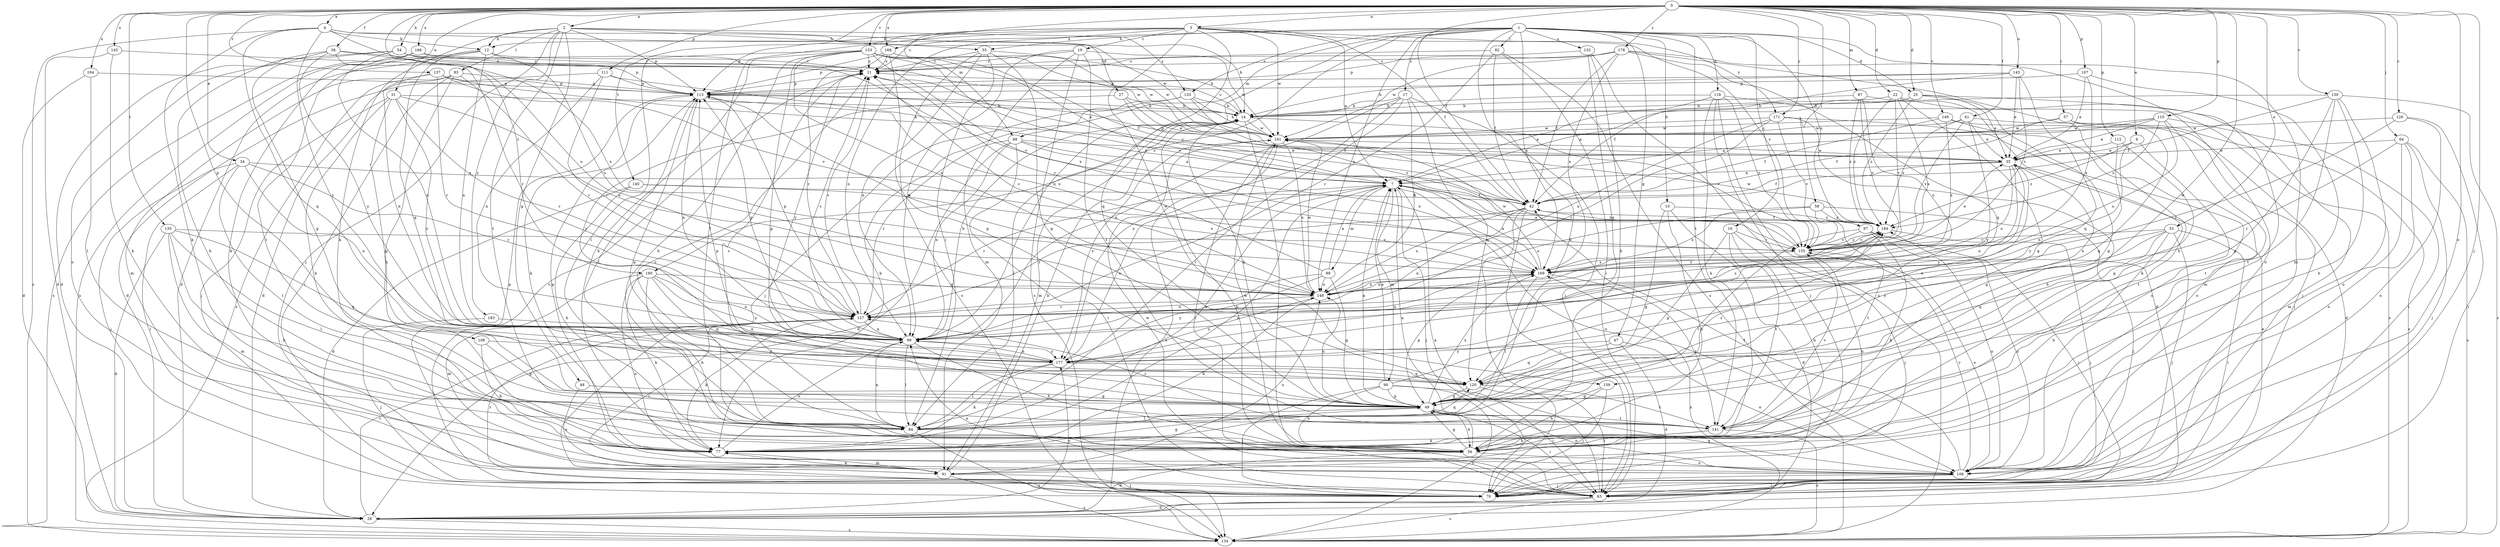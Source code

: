 strict digraph  {
0;
1;
2;
3;
4;
6;
7;
10;
12;
14;
16;
17;
19;
21;
22;
25;
27;
28;
31;
33;
34;
35;
38;
41;
42;
47;
48;
49;
54;
55;
56;
57;
58;
63;
64;
70;
77;
82;
83;
84;
87;
88;
89;
90;
91;
97;
99;
106;
107;
108;
110;
111;
112;
113;
118;
120;
126;
127;
132;
133;
134;
135;
137;
140;
141;
143;
145;
148;
149;
150;
153;
155;
159;
161;
164;
166;
168;
169;
171;
177;
178;
180;
183;
184;
0 -> 2  [label=a];
0 -> 3  [label=a];
0 -> 4  [label=a];
0 -> 6  [label=a];
0 -> 22  [label=d];
0 -> 25  [label=d];
0 -> 31  [label=e];
0 -> 33  [label=e];
0 -> 34  [label=e];
0 -> 38  [label=f];
0 -> 41  [label=f];
0 -> 42  [label=f];
0 -> 54  [label=h];
0 -> 57  [label=i];
0 -> 58  [label=i];
0 -> 64  [label=j];
0 -> 70  [label=j];
0 -> 87  [label=m];
0 -> 88  [label=m];
0 -> 106  [label=o];
0 -> 107  [label=p];
0 -> 108  [label=p];
0 -> 110  [label=p];
0 -> 111  [label=p];
0 -> 112  [label=p];
0 -> 126  [label=r];
0 -> 135  [label=t];
0 -> 137  [label=t];
0 -> 140  [label=t];
0 -> 143  [label=u];
0 -> 145  [label=u];
0 -> 149  [label=v];
0 -> 150  [label=v];
0 -> 153  [label=v];
0 -> 159  [label=w];
0 -> 164  [label=x];
0 -> 166  [label=x];
0 -> 168  [label=x];
0 -> 171  [label=y];
0 -> 178  [label=z];
0 -> 180  [label=z];
1 -> 10  [label=b];
1 -> 16  [label=c];
1 -> 17  [label=c];
1 -> 25  [label=d];
1 -> 47  [label=g];
1 -> 55  [label=h];
1 -> 63  [label=i];
1 -> 77  [label=k];
1 -> 82  [label=l];
1 -> 88  [label=m];
1 -> 97  [label=n];
1 -> 99  [label=n];
1 -> 118  [label=q];
1 -> 132  [label=s];
1 -> 133  [label=s];
1 -> 141  [label=t];
1 -> 148  [label=u];
1 -> 168  [label=x];
1 -> 169  [label=x];
1 -> 180  [label=z];
2 -> 12  [label=b];
2 -> 27  [label=d];
2 -> 48  [label=g];
2 -> 55  [label=h];
2 -> 70  [label=j];
2 -> 77  [label=k];
2 -> 83  [label=l];
2 -> 113  [label=p];
2 -> 133  [label=s];
2 -> 141  [label=t];
2 -> 183  [label=z];
3 -> 7  [label=a];
3 -> 12  [label=b];
3 -> 19  [label=c];
3 -> 21  [label=c];
3 -> 42  [label=f];
3 -> 84  [label=l];
3 -> 99  [label=n];
3 -> 113  [label=p];
3 -> 120  [label=q];
3 -> 155  [label=v];
3 -> 159  [label=w];
3 -> 161  [label=w];
3 -> 171  [label=y];
4 -> 12  [label=b];
4 -> 14  [label=b];
4 -> 77  [label=k];
4 -> 120  [label=q];
4 -> 134  [label=s];
4 -> 148  [label=u];
4 -> 161  [label=w];
4 -> 177  [label=y];
6 -> 35  [label=e];
6 -> 99  [label=n];
6 -> 141  [label=t];
6 -> 184  [label=z];
7 -> 42  [label=f];
7 -> 70  [label=j];
7 -> 89  [label=m];
7 -> 90  [label=m];
7 -> 106  [label=o];
7 -> 127  [label=r];
10 -> 28  [label=d];
10 -> 49  [label=g];
10 -> 56  [label=h];
10 -> 184  [label=z];
12 -> 21  [label=c];
12 -> 28  [label=d];
12 -> 99  [label=n];
12 -> 120  [label=q];
12 -> 134  [label=s];
12 -> 148  [label=u];
14 -> 21  [label=c];
14 -> 63  [label=i];
14 -> 84  [label=l];
14 -> 91  [label=m];
14 -> 155  [label=v];
14 -> 161  [label=w];
16 -> 49  [label=g];
16 -> 56  [label=h];
16 -> 70  [label=j];
16 -> 141  [label=t];
16 -> 155  [label=v];
17 -> 14  [label=b];
17 -> 63  [label=i];
17 -> 84  [label=l];
17 -> 99  [label=n];
17 -> 120  [label=q];
17 -> 148  [label=u];
17 -> 177  [label=y];
19 -> 21  [label=c];
19 -> 91  [label=m];
19 -> 99  [label=n];
19 -> 134  [label=s];
19 -> 141  [label=t];
19 -> 161  [label=w];
21 -> 113  [label=p];
21 -> 177  [label=y];
22 -> 14  [label=b];
22 -> 49  [label=g];
22 -> 70  [label=j];
22 -> 155  [label=v];
22 -> 169  [label=x];
22 -> 184  [label=z];
25 -> 7  [label=a];
25 -> 14  [label=b];
25 -> 35  [label=e];
25 -> 49  [label=g];
25 -> 91  [label=m];
25 -> 184  [label=z];
27 -> 14  [label=b];
27 -> 35  [label=e];
27 -> 42  [label=f];
27 -> 177  [label=y];
28 -> 127  [label=r];
28 -> 134  [label=s];
28 -> 177  [label=y];
31 -> 14  [label=b];
31 -> 49  [label=g];
31 -> 56  [label=h];
31 -> 70  [label=j];
31 -> 127  [label=r];
31 -> 148  [label=u];
31 -> 177  [label=y];
33 -> 56  [label=h];
33 -> 63  [label=i];
33 -> 70  [label=j];
33 -> 120  [label=q];
33 -> 155  [label=v];
33 -> 169  [label=x];
33 -> 177  [label=y];
34 -> 7  [label=a];
34 -> 63  [label=i];
34 -> 70  [label=j];
34 -> 84  [label=l];
34 -> 99  [label=n];
34 -> 127  [label=r];
35 -> 7  [label=a];
35 -> 42  [label=f];
35 -> 49  [label=g];
35 -> 99  [label=n];
35 -> 113  [label=p];
35 -> 148  [label=u];
35 -> 177  [label=y];
38 -> 21  [label=c];
38 -> 49  [label=g];
38 -> 56  [label=h];
38 -> 127  [label=r];
38 -> 169  [label=x];
38 -> 177  [label=y];
41 -> 28  [label=d];
41 -> 35  [label=e];
41 -> 155  [label=v];
41 -> 161  [label=w];
41 -> 177  [label=y];
41 -> 184  [label=z];
42 -> 21  [label=c];
42 -> 63  [label=i];
42 -> 70  [label=j];
42 -> 99  [label=n];
42 -> 127  [label=r];
42 -> 148  [label=u];
42 -> 184  [label=z];
47 -> 28  [label=d];
47 -> 106  [label=o];
47 -> 120  [label=q];
47 -> 177  [label=y];
48 -> 49  [label=g];
48 -> 106  [label=o];
49 -> 7  [label=a];
49 -> 14  [label=b];
49 -> 56  [label=h];
49 -> 63  [label=i];
49 -> 84  [label=l];
49 -> 106  [label=o];
49 -> 113  [label=p];
49 -> 141  [label=t];
49 -> 148  [label=u];
49 -> 169  [label=x];
49 -> 184  [label=z];
54 -> 21  [label=c];
54 -> 28  [label=d];
54 -> 99  [label=n];
54 -> 106  [label=o];
54 -> 113  [label=p];
54 -> 161  [label=w];
55 -> 14  [label=b];
55 -> 21  [label=c];
55 -> 49  [label=g];
55 -> 84  [label=l];
55 -> 99  [label=n];
55 -> 134  [label=s];
56 -> 7  [label=a];
56 -> 21  [label=c];
56 -> 28  [label=d];
56 -> 49  [label=g];
56 -> 106  [label=o];
56 -> 161  [label=w];
57 -> 42  [label=f];
57 -> 120  [label=q];
57 -> 134  [label=s];
57 -> 161  [label=w];
58 -> 70  [label=j];
58 -> 141  [label=t];
58 -> 148  [label=u];
58 -> 169  [label=x];
58 -> 184  [label=z];
63 -> 7  [label=a];
63 -> 14  [label=b];
63 -> 28  [label=d];
63 -> 35  [label=e];
63 -> 134  [label=s];
63 -> 161  [label=w];
64 -> 35  [label=e];
64 -> 70  [label=j];
64 -> 91  [label=m];
64 -> 106  [label=o];
64 -> 127  [label=r];
64 -> 134  [label=s];
70 -> 21  [label=c];
70 -> 99  [label=n];
70 -> 127  [label=r];
77 -> 7  [label=a];
77 -> 49  [label=g];
77 -> 91  [label=m];
77 -> 99  [label=n];
82 -> 21  [label=c];
82 -> 42  [label=f];
82 -> 63  [label=i];
82 -> 127  [label=r];
82 -> 134  [label=s];
83 -> 28  [label=d];
83 -> 56  [label=h];
83 -> 63  [label=i];
83 -> 113  [label=p];
83 -> 127  [label=r];
83 -> 134  [label=s];
84 -> 7  [label=a];
84 -> 21  [label=c];
84 -> 99  [label=n];
84 -> 113  [label=p];
84 -> 120  [label=q];
84 -> 134  [label=s];
87 -> 14  [label=b];
87 -> 77  [label=k];
87 -> 148  [label=u];
87 -> 155  [label=v];
87 -> 184  [label=z];
88 -> 7  [label=a];
88 -> 28  [label=d];
88 -> 35  [label=e];
88 -> 63  [label=i];
88 -> 99  [label=n];
88 -> 127  [label=r];
88 -> 169  [label=x];
89 -> 7  [label=a];
89 -> 21  [label=c];
89 -> 49  [label=g];
89 -> 99  [label=n];
89 -> 148  [label=u];
89 -> 177  [label=y];
90 -> 7  [label=a];
90 -> 35  [label=e];
90 -> 49  [label=g];
90 -> 56  [label=h];
90 -> 63  [label=i];
90 -> 70  [label=j];
90 -> 134  [label=s];
91 -> 14  [label=b];
91 -> 70  [label=j];
91 -> 77  [label=k];
91 -> 113  [label=p];
91 -> 127  [label=r];
91 -> 134  [label=s];
91 -> 148  [label=u];
97 -> 63  [label=i];
97 -> 77  [label=k];
97 -> 84  [label=l];
97 -> 106  [label=o];
97 -> 155  [label=v];
99 -> 14  [label=b];
99 -> 21  [label=c];
99 -> 56  [label=h];
99 -> 84  [label=l];
99 -> 113  [label=p];
99 -> 177  [label=y];
106 -> 42  [label=f];
106 -> 49  [label=g];
106 -> 63  [label=i];
106 -> 70  [label=j];
106 -> 113  [label=p];
106 -> 155  [label=v];
106 -> 184  [label=z];
107 -> 35  [label=e];
107 -> 56  [label=h];
107 -> 113  [label=p];
107 -> 169  [label=x];
108 -> 49  [label=g];
108 -> 77  [label=k];
108 -> 177  [label=y];
110 -> 7  [label=a];
110 -> 35  [label=e];
110 -> 63  [label=i];
110 -> 141  [label=t];
110 -> 148  [label=u];
110 -> 161  [label=w];
110 -> 184  [label=z];
111 -> 28  [label=d];
111 -> 99  [label=n];
111 -> 113  [label=p];
111 -> 127  [label=r];
111 -> 184  [label=z];
112 -> 35  [label=e];
112 -> 49  [label=g];
112 -> 177  [label=y];
113 -> 14  [label=b];
113 -> 77  [label=k];
113 -> 84  [label=l];
113 -> 99  [label=n];
113 -> 148  [label=u];
113 -> 169  [label=x];
118 -> 7  [label=a];
118 -> 14  [label=b];
118 -> 28  [label=d];
118 -> 70  [label=j];
118 -> 77  [label=k];
118 -> 134  [label=s];
118 -> 155  [label=v];
120 -> 49  [label=g];
120 -> 63  [label=i];
120 -> 141  [label=t];
126 -> 63  [label=i];
126 -> 106  [label=o];
126 -> 127  [label=r];
126 -> 161  [label=w];
127 -> 21  [label=c];
127 -> 77  [label=k];
127 -> 99  [label=n];
127 -> 113  [label=p];
127 -> 184  [label=z];
132 -> 21  [label=c];
132 -> 56  [label=h];
132 -> 120  [label=q];
132 -> 134  [label=s];
133 -> 14  [label=b];
133 -> 70  [label=j];
133 -> 77  [label=k];
133 -> 155  [label=v];
133 -> 161  [label=h];
134 -> 169  [label=x];
135 -> 28  [label=d];
135 -> 56  [label=h];
135 -> 84  [label=l];
135 -> 91  [label=m];
135 -> 120  [label=q];
135 -> 155  [label=v];
137 -> 35  [label=e];
137 -> 91  [label=m];
137 -> 99  [label=n];
137 -> 113  [label=p];
137 -> 127  [label=r];
137 -> 155  [label=v];
140 -> 28  [label=d];
140 -> 42  [label=f];
140 -> 56  [label=h];
140 -> 169  [label=x];
141 -> 56  [label=h];
141 -> 77  [label=k];
141 -> 127  [label=r];
141 -> 134  [label=s];
141 -> 155  [label=v];
143 -> 14  [label=b];
143 -> 35  [label=e];
143 -> 42  [label=f];
143 -> 113  [label=p];
143 -> 120  [label=q];
143 -> 155  [label=v];
145 -> 21  [label=c];
145 -> 28  [label=d];
145 -> 77  [label=k];
148 -> 21  [label=c];
148 -> 77  [label=k];
148 -> 127  [label=r];
148 -> 161  [label=w];
148 -> 169  [label=x];
148 -> 184  [label=z];
149 -> 42  [label=f];
149 -> 70  [label=j];
149 -> 106  [label=o];
149 -> 161  [label=w];
149 -> 169  [label=x];
150 -> 14  [label=b];
150 -> 42  [label=f];
150 -> 49  [label=g];
150 -> 56  [label=h];
150 -> 106  [label=o];
150 -> 134  [label=s];
150 -> 141  [label=t];
153 -> 7  [label=a];
153 -> 21  [label=c];
153 -> 42  [label=f];
153 -> 49  [label=g];
153 -> 56  [label=h];
153 -> 77  [label=k];
153 -> 84  [label=l];
153 -> 148  [label=u];
153 -> 155  [label=v];
153 -> 161  [label=w];
153 -> 169  [label=x];
155 -> 7  [label=a];
155 -> 35  [label=e];
155 -> 56  [label=h];
155 -> 106  [label=o];
155 -> 169  [label=x];
155 -> 184  [label=z];
159 -> 49  [label=g];
159 -> 56  [label=h];
159 -> 70  [label=j];
161 -> 35  [label=e];
161 -> 63  [label=i];
161 -> 134  [label=s];
161 -> 148  [label=u];
161 -> 177  [label=y];
164 -> 28  [label=d];
164 -> 84  [label=l];
164 -> 113  [label=p];
166 -> 21  [label=c];
166 -> 77  [label=k];
166 -> 134  [label=s];
166 -> 141  [label=t];
166 -> 155  [label=v];
168 -> 21  [label=c];
168 -> 49  [label=g];
168 -> 113  [label=p];
168 -> 127  [label=r];
168 -> 161  [label=w];
169 -> 7  [label=a];
169 -> 49  [label=g];
169 -> 84  [label=l];
169 -> 99  [label=n];
169 -> 141  [label=t];
169 -> 148  [label=u];
169 -> 161  [label=w];
171 -> 56  [label=h];
171 -> 106  [label=o];
171 -> 127  [label=r];
171 -> 148  [label=u];
171 -> 155  [label=v];
171 -> 161  [label=w];
177 -> 7  [label=a];
177 -> 77  [label=k];
177 -> 84  [label=l];
177 -> 99  [label=n];
177 -> 120  [label=q];
177 -> 148  [label=u];
178 -> 21  [label=c];
178 -> 42  [label=f];
178 -> 56  [label=h];
178 -> 106  [label=o];
178 -> 113  [label=p];
178 -> 120  [label=q];
178 -> 161  [label=w];
178 -> 169  [label=x];
180 -> 56  [label=h];
180 -> 77  [label=k];
180 -> 91  [label=m];
180 -> 99  [label=n];
180 -> 106  [label=o];
180 -> 120  [label=q];
180 -> 148  [label=u];
180 -> 177  [label=y];
183 -> 70  [label=j];
183 -> 99  [label=n];
184 -> 42  [label=f];
184 -> 70  [label=j];
184 -> 155  [label=v];
184 -> 161  [label=w];
}
